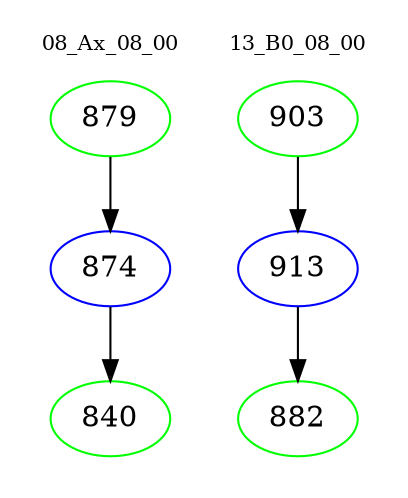 digraph{
subgraph cluster_0 {
color = white
label = "08_Ax_08_00";
fontsize=10;
T0_879 [label="879", color="green"]
T0_879 -> T0_874 [color="black"]
T0_874 [label="874", color="blue"]
T0_874 -> T0_840 [color="black"]
T0_840 [label="840", color="green"]
}
subgraph cluster_1 {
color = white
label = "13_B0_08_00";
fontsize=10;
T1_903 [label="903", color="green"]
T1_903 -> T1_913 [color="black"]
T1_913 [label="913", color="blue"]
T1_913 -> T1_882 [color="black"]
T1_882 [label="882", color="green"]
}
}
